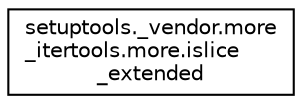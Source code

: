 digraph "Graphical Class Hierarchy"
{
 // LATEX_PDF_SIZE
  edge [fontname="Helvetica",fontsize="10",labelfontname="Helvetica",labelfontsize="10"];
  node [fontname="Helvetica",fontsize="10",shape=record];
  rankdir="LR";
  Node0 [label="setuptools._vendor.more\l_itertools.more.islice\l_extended",height=0.2,width=0.4,color="black", fillcolor="white", style="filled",URL="$da/de3/classsetuptools_1_1__vendor_1_1more__itertools_1_1more_1_1islice__extended.html",tooltip=" "];
}
